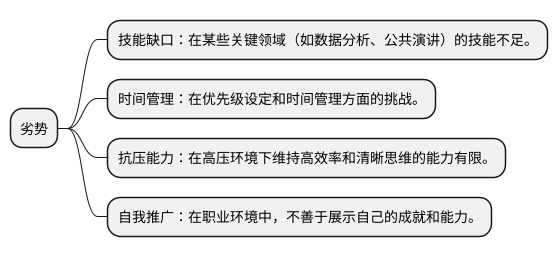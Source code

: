 @startmindmap
* 劣势
** 技能缺口：在某些关键领域（如数据分析、公共演讲）的技能不足。
** 时间管理：在优先级设定和时间管理方面的挑战。
** 抗压能力：在高压环境下维持高效率和清晰思维的能力有限。
** 自我推广：在职业环境中，不善于展示自己的成就和能力。
@endmindmap